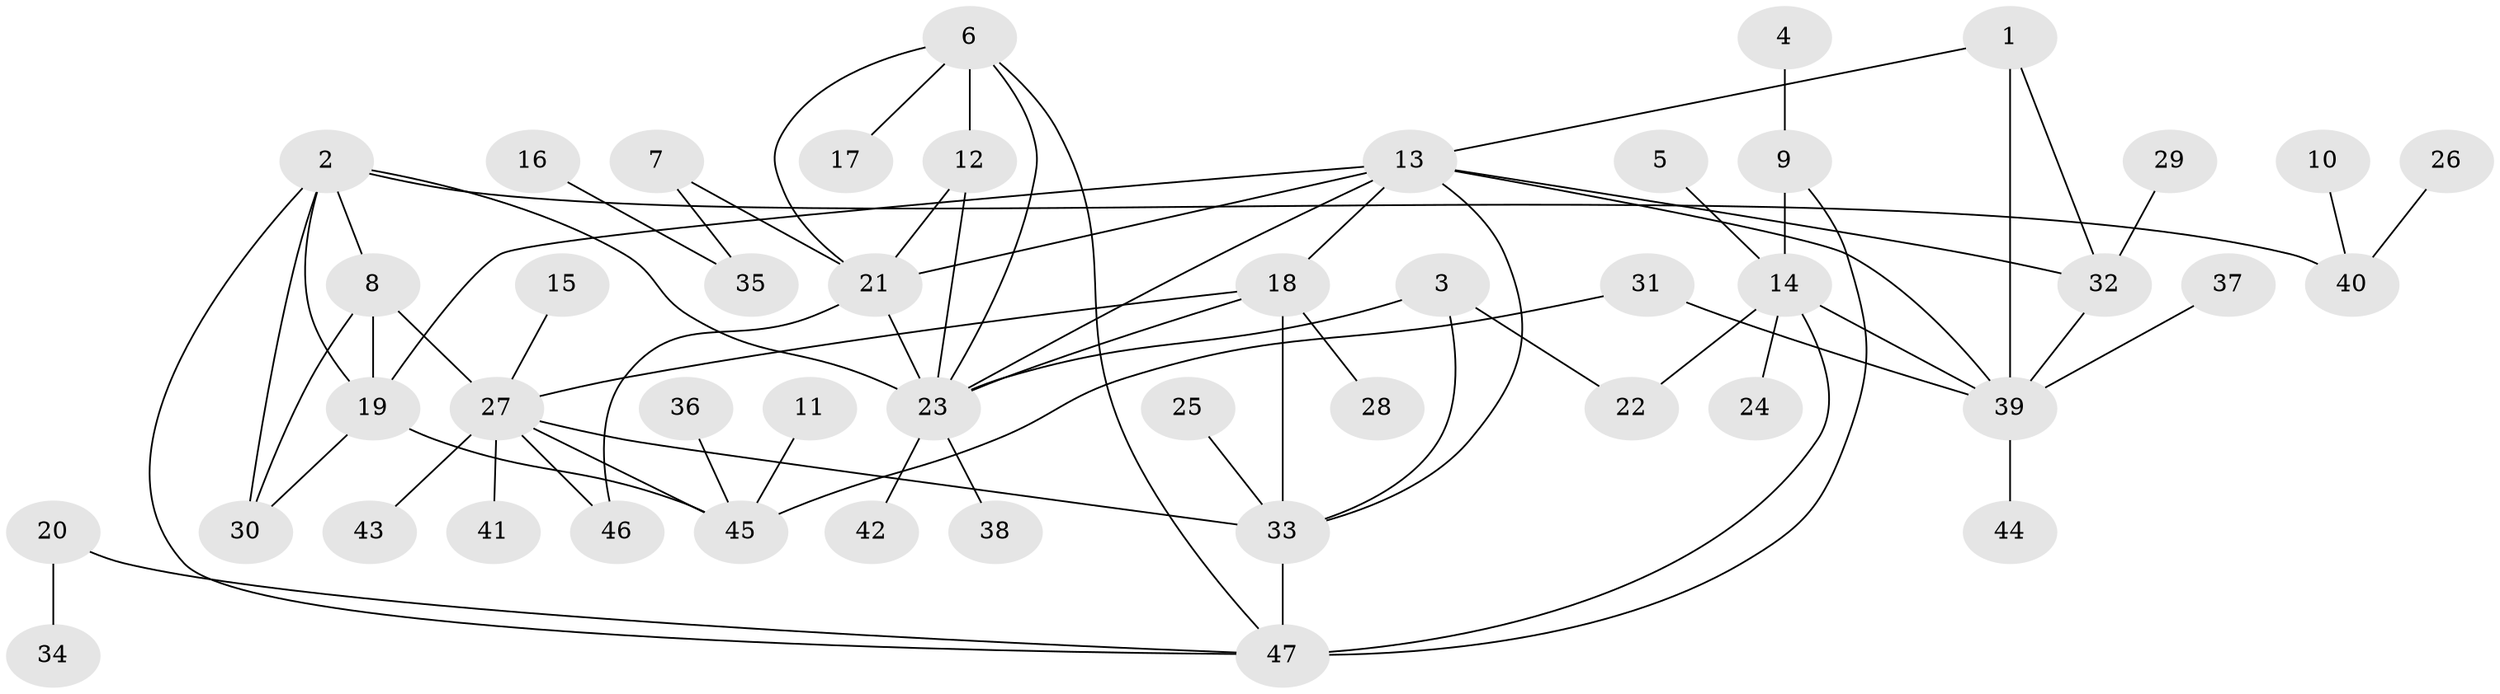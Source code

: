 // original degree distribution, {9: 0.031914893617021274, 4: 0.031914893617021274, 6: 0.06382978723404255, 12: 0.010638297872340425, 8: 0.02127659574468085, 3: 0.0851063829787234, 5: 0.031914893617021274, 11: 0.010638297872340425, 7: 0.02127659574468085, 1: 0.5638297872340425, 2: 0.1276595744680851}
// Generated by graph-tools (version 1.1) at 2025/02/03/09/25 03:02:44]
// undirected, 47 vertices, 70 edges
graph export_dot {
graph [start="1"]
  node [color=gray90,style=filled];
  1;
  2;
  3;
  4;
  5;
  6;
  7;
  8;
  9;
  10;
  11;
  12;
  13;
  14;
  15;
  16;
  17;
  18;
  19;
  20;
  21;
  22;
  23;
  24;
  25;
  26;
  27;
  28;
  29;
  30;
  31;
  32;
  33;
  34;
  35;
  36;
  37;
  38;
  39;
  40;
  41;
  42;
  43;
  44;
  45;
  46;
  47;
  1 -- 13 [weight=1.0];
  1 -- 32 [weight=1.0];
  1 -- 39 [weight=1.0];
  2 -- 8 [weight=1.0];
  2 -- 19 [weight=1.0];
  2 -- 23 [weight=1.0];
  2 -- 30 [weight=1.0];
  2 -- 40 [weight=1.0];
  2 -- 47 [weight=1.0];
  3 -- 22 [weight=1.0];
  3 -- 23 [weight=1.0];
  3 -- 33 [weight=1.0];
  4 -- 9 [weight=1.0];
  5 -- 14 [weight=1.0];
  6 -- 12 [weight=1.0];
  6 -- 17 [weight=1.0];
  6 -- 21 [weight=1.0];
  6 -- 23 [weight=1.0];
  6 -- 47 [weight=1.0];
  7 -- 21 [weight=1.0];
  7 -- 35 [weight=1.0];
  8 -- 19 [weight=1.0];
  8 -- 27 [weight=2.0];
  8 -- 30 [weight=1.0];
  9 -- 14 [weight=2.0];
  9 -- 47 [weight=1.0];
  10 -- 40 [weight=1.0];
  11 -- 45 [weight=1.0];
  12 -- 21 [weight=1.0];
  12 -- 23 [weight=1.0];
  13 -- 18 [weight=1.0];
  13 -- 19 [weight=1.0];
  13 -- 21 [weight=1.0];
  13 -- 23 [weight=1.0];
  13 -- 32 [weight=1.0];
  13 -- 33 [weight=1.0];
  13 -- 39 [weight=1.0];
  14 -- 22 [weight=1.0];
  14 -- 24 [weight=1.0];
  14 -- 39 [weight=1.0];
  14 -- 47 [weight=2.0];
  15 -- 27 [weight=1.0];
  16 -- 35 [weight=1.0];
  18 -- 23 [weight=1.0];
  18 -- 27 [weight=2.0];
  18 -- 28 [weight=1.0];
  18 -- 33 [weight=2.0];
  19 -- 30 [weight=1.0];
  19 -- 45 [weight=1.0];
  20 -- 34 [weight=1.0];
  20 -- 47 [weight=1.0];
  21 -- 23 [weight=1.0];
  21 -- 46 [weight=1.0];
  23 -- 38 [weight=1.0];
  23 -- 42 [weight=1.0];
  25 -- 33 [weight=1.0];
  26 -- 40 [weight=1.0];
  27 -- 33 [weight=1.0];
  27 -- 41 [weight=1.0];
  27 -- 43 [weight=1.0];
  27 -- 45 [weight=1.0];
  27 -- 46 [weight=1.0];
  29 -- 32 [weight=1.0];
  31 -- 39 [weight=1.0];
  31 -- 45 [weight=1.0];
  32 -- 39 [weight=1.0];
  33 -- 47 [weight=1.0];
  36 -- 45 [weight=1.0];
  37 -- 39 [weight=1.0];
  39 -- 44 [weight=1.0];
}
